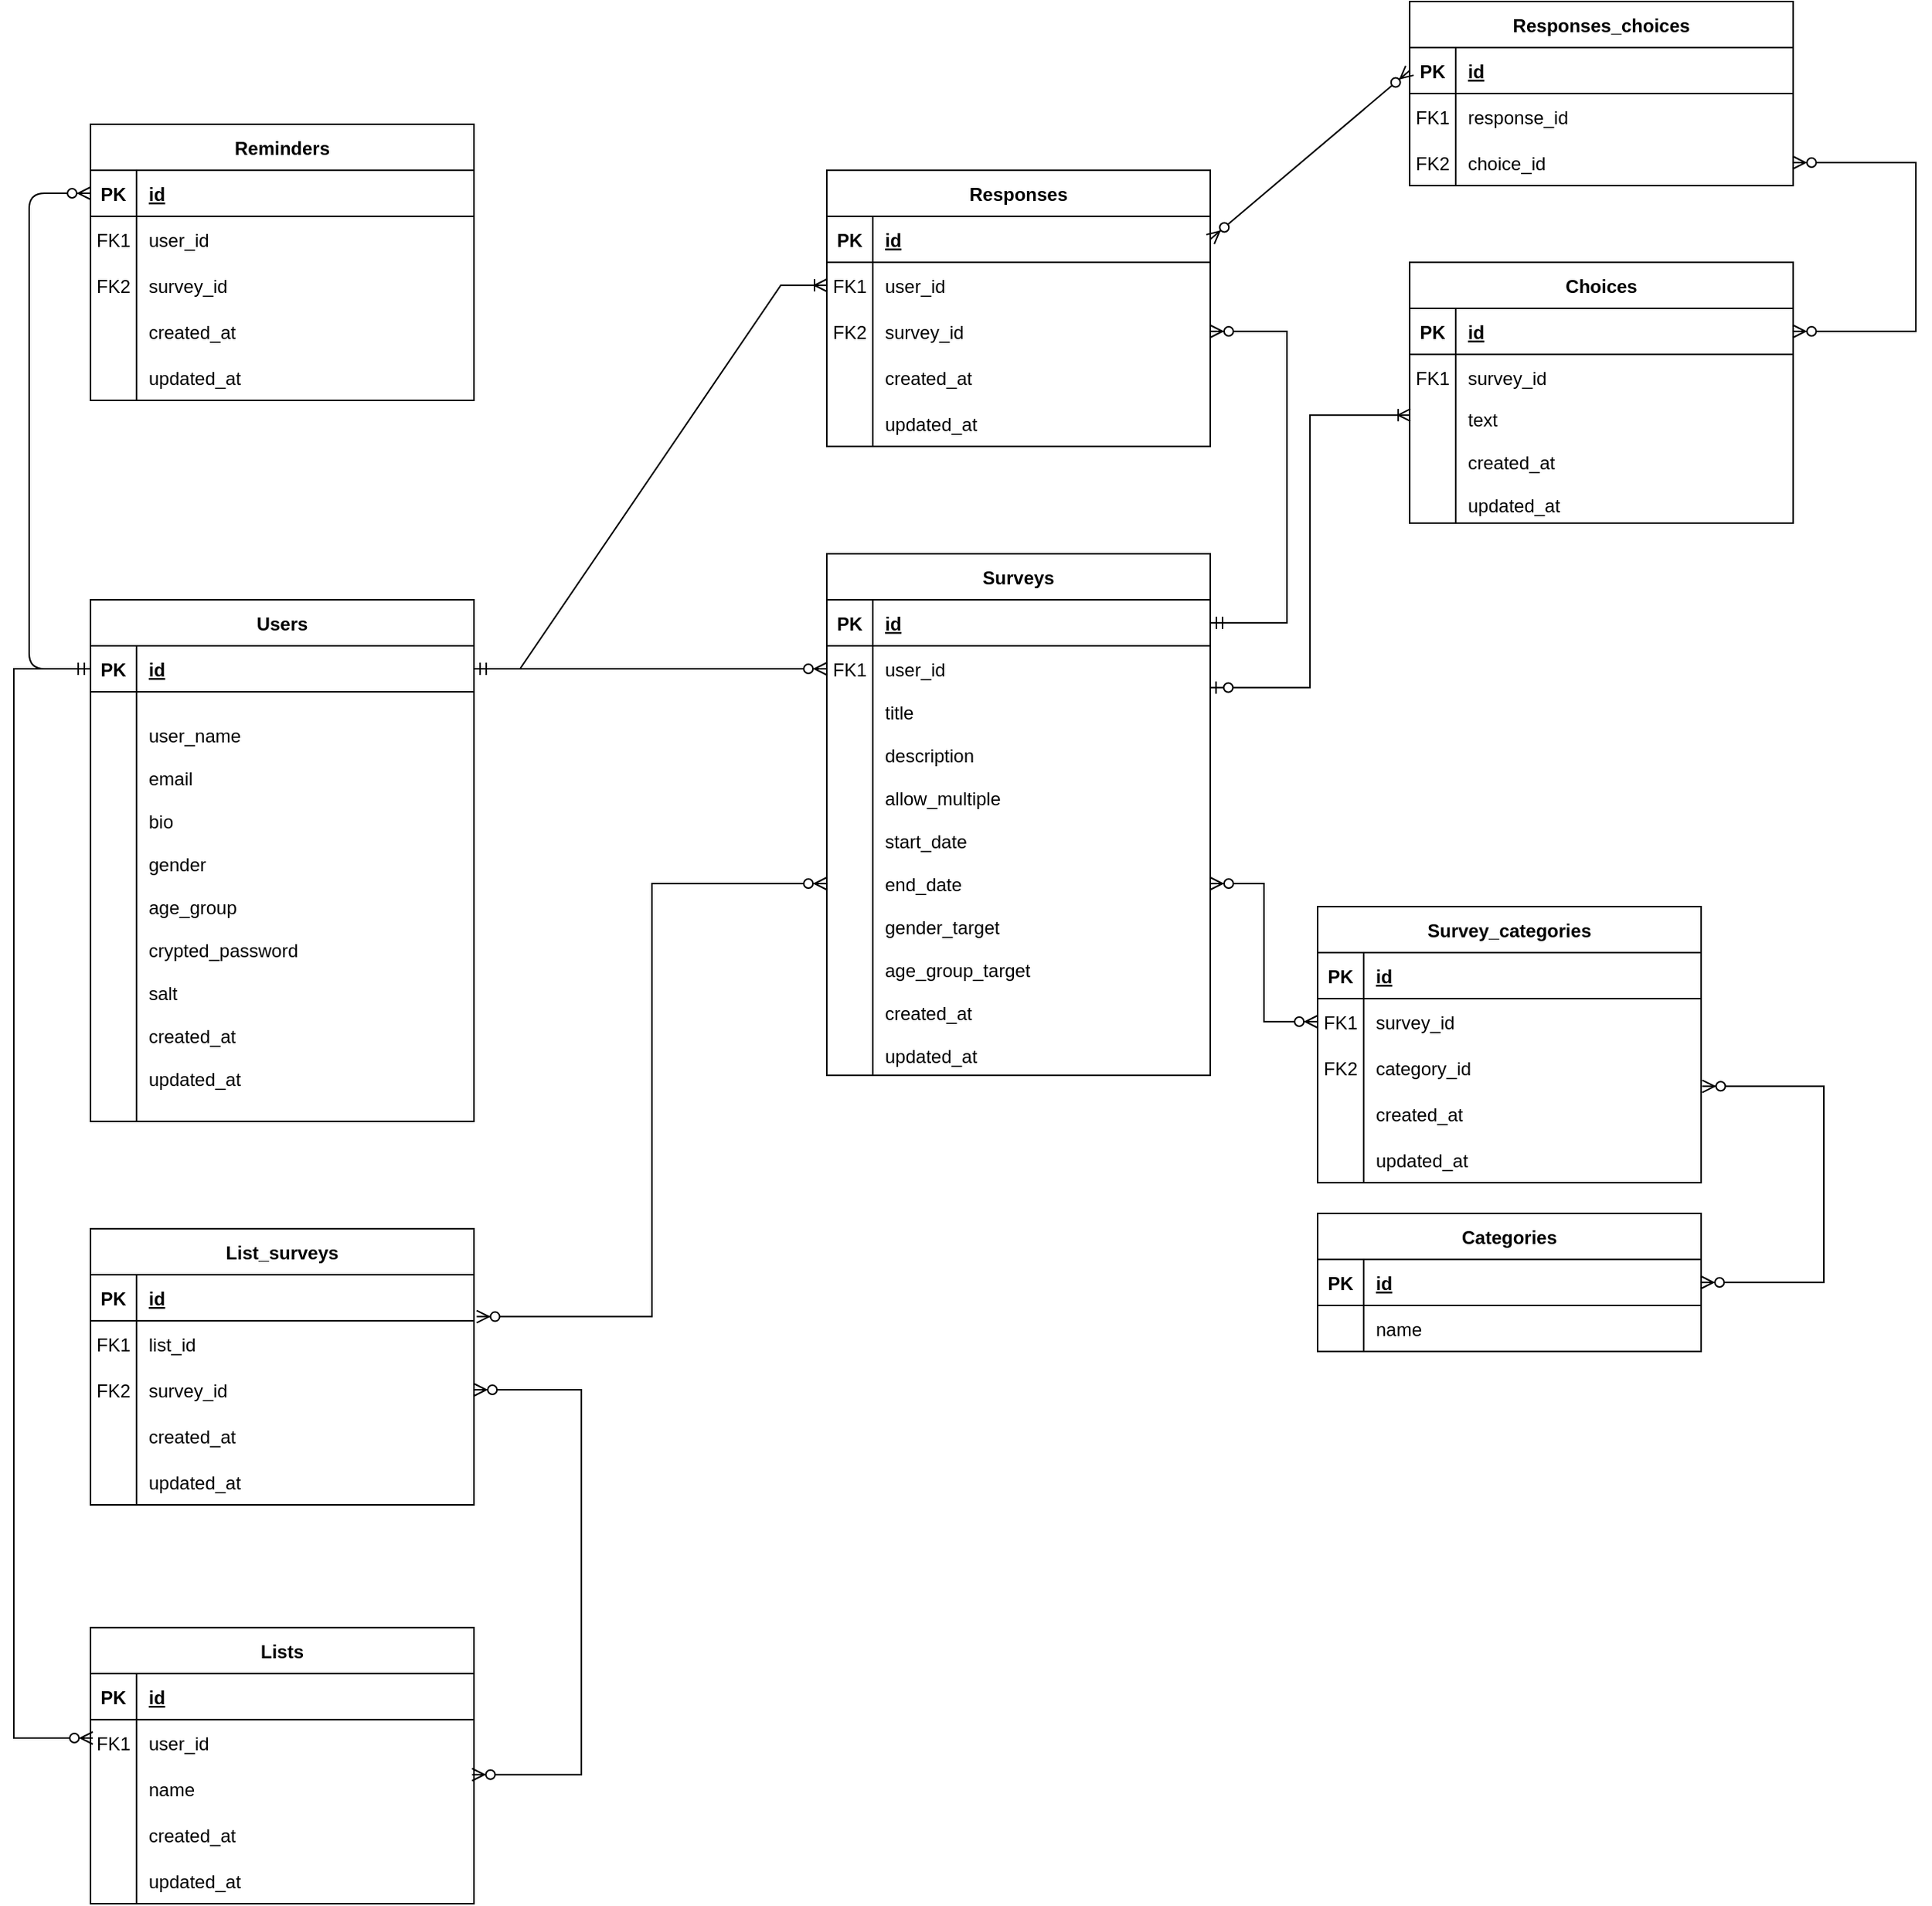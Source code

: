 <mxfile version="26.0.10">
  <diagram id="R2lEEEUBdFMjLlhIrx00" name="Page-1">
    <mxGraphModel dx="2314" dy="2330" grid="1" gridSize="10" guides="1" tooltips="1" connect="1" arrows="1" fold="1" page="1" pageScale="1" pageWidth="850" pageHeight="1100" background="none" math="0" shadow="0" extFonts="Permanent Marker^https://fonts.googleapis.com/css?family=Permanent+Marker">
      <root>
        <mxCell id="0" />
        <mxCell id="1" parent="0" />
        <mxCell id="C-vyLk0tnHw3VtMMgP7b-1" value="" style="edgeStyle=entityRelationEdgeStyle;endArrow=ERzeroToMany;startArrow=ERone;endFill=1;startFill=0;entryX=0;entryY=0.5;entryDx=0;entryDy=0;exitX=1;exitY=0.5;exitDx=0;exitDy=0;" parent="1" source="C-vyLk0tnHw3VtMMgP7b-24" target="C-vyLk0tnHw3VtMMgP7b-6" edge="1">
          <mxGeometry width="100" height="100" relative="1" as="geometry">
            <mxPoint x="370" y="-70" as="sourcePoint" />
            <mxPoint x="624.5" y="-70.0" as="targetPoint" />
          </mxGeometry>
        </mxCell>
        <mxCell id="C-vyLk0tnHw3VtMMgP7b-12" value="" style="edgeStyle=elbowEdgeStyle;endArrow=ERzeroToMany;startArrow=ERone;endFill=1;startFill=0;exitX=0;exitY=0.5;exitDx=0;exitDy=0;entryX=0;entryY=0.5;entryDx=0;entryDy=0;" parent="1" source="C-vyLk0tnHw3VtMMgP7b-24" target="AyaKuQZOxtXLcNwKETES-104" edge="1">
          <mxGeometry width="100" height="100" relative="1" as="geometry">
            <mxPoint x="370" y="-100" as="sourcePoint" />
            <mxPoint x="440" y="-370" as="targetPoint" />
            <Array as="points">
              <mxPoint x="80" y="-210" />
            </Array>
          </mxGeometry>
        </mxCell>
        <mxCell id="C-vyLk0tnHw3VtMMgP7b-2" value="Surveys" style="shape=table;startSize=30;container=1;collapsible=1;childLayout=tableLayout;fixedRows=1;rowLines=0;fontStyle=1;align=center;resizeLast=1;" parent="1" vertex="1">
          <mxGeometry x="600" y="-150" width="250" height="340" as="geometry" />
        </mxCell>
        <mxCell id="C-vyLk0tnHw3VtMMgP7b-3" value="" style="shape=partialRectangle;collapsible=0;dropTarget=0;pointerEvents=0;fillColor=none;points=[[0,0.5],[1,0.5]];portConstraint=eastwest;top=0;left=0;right=0;bottom=1;" parent="C-vyLk0tnHw3VtMMgP7b-2" vertex="1">
          <mxGeometry y="30" width="250" height="30" as="geometry" />
        </mxCell>
        <mxCell id="C-vyLk0tnHw3VtMMgP7b-4" value="PK" style="shape=partialRectangle;overflow=hidden;connectable=0;fillColor=none;top=0;left=0;bottom=0;right=0;fontStyle=1;" parent="C-vyLk0tnHw3VtMMgP7b-3" vertex="1">
          <mxGeometry width="30" height="30" as="geometry">
            <mxRectangle width="30" height="30" as="alternateBounds" />
          </mxGeometry>
        </mxCell>
        <mxCell id="C-vyLk0tnHw3VtMMgP7b-5" value="id" style="shape=partialRectangle;overflow=hidden;connectable=0;fillColor=none;top=0;left=0;bottom=0;right=0;align=left;spacingLeft=6;fontStyle=5;" parent="C-vyLk0tnHw3VtMMgP7b-3" vertex="1">
          <mxGeometry x="30" width="220" height="30" as="geometry">
            <mxRectangle width="220" height="30" as="alternateBounds" />
          </mxGeometry>
        </mxCell>
        <mxCell id="C-vyLk0tnHw3VtMMgP7b-6" value="" style="shape=partialRectangle;collapsible=0;dropTarget=0;pointerEvents=0;fillColor=none;points=[[0,0.5],[1,0.5]];portConstraint=eastwest;top=0;left=0;right=0;bottom=0;" parent="C-vyLk0tnHw3VtMMgP7b-2" vertex="1">
          <mxGeometry y="60" width="250" height="30" as="geometry" />
        </mxCell>
        <mxCell id="C-vyLk0tnHw3VtMMgP7b-7" value="FK1" style="shape=partialRectangle;overflow=hidden;connectable=0;fillColor=none;top=0;left=0;bottom=0;right=0;" parent="C-vyLk0tnHw3VtMMgP7b-6" vertex="1">
          <mxGeometry width="30" height="30" as="geometry">
            <mxRectangle width="30" height="30" as="alternateBounds" />
          </mxGeometry>
        </mxCell>
        <mxCell id="C-vyLk0tnHw3VtMMgP7b-8" value="user_id" style="shape=partialRectangle;overflow=hidden;connectable=0;fillColor=none;top=0;left=0;bottom=0;right=0;align=left;spacingLeft=6;" parent="C-vyLk0tnHw3VtMMgP7b-6" vertex="1">
          <mxGeometry x="30" width="220" height="30" as="geometry">
            <mxRectangle width="220" height="30" as="alternateBounds" />
          </mxGeometry>
        </mxCell>
        <mxCell id="C-vyLk0tnHw3VtMMgP7b-9" value="" style="shape=partialRectangle;collapsible=0;dropTarget=0;pointerEvents=0;fillColor=none;points=[[0,0.5],[1,0.5]];portConstraint=eastwest;top=0;left=0;right=0;bottom=0;" parent="C-vyLk0tnHw3VtMMgP7b-2" vertex="1">
          <mxGeometry y="90" width="250" height="250" as="geometry" />
        </mxCell>
        <mxCell id="C-vyLk0tnHw3VtMMgP7b-10" value="" style="shape=partialRectangle;overflow=hidden;connectable=0;fillColor=none;top=0;left=0;bottom=0;right=0;" parent="C-vyLk0tnHw3VtMMgP7b-9" vertex="1">
          <mxGeometry width="30" height="250" as="geometry">
            <mxRectangle width="30" height="250" as="alternateBounds" />
          </mxGeometry>
        </mxCell>
        <mxCell id="C-vyLk0tnHw3VtMMgP7b-11" value="title&#xa;&#xa;description&#xa;&#xa;allow_multiple&#xa;&#xa;start_date&#xa;&#xa;end_date&#xa;&#xa;gender_target&#xa;&#xa;age_group_target&#xa;&#xa;created_at&#xa;&#xa;updated_at" style="shape=partialRectangle;overflow=hidden;connectable=0;fillColor=none;top=0;left=0;bottom=0;right=0;align=left;spacingLeft=6;" parent="C-vyLk0tnHw3VtMMgP7b-9" vertex="1">
          <mxGeometry x="30" width="220" height="250" as="geometry">
            <mxRectangle width="220" height="250" as="alternateBounds" />
          </mxGeometry>
        </mxCell>
        <mxCell id="C-vyLk0tnHw3VtMMgP7b-23" value="Users" style="shape=table;startSize=30;container=1;collapsible=1;childLayout=tableLayout;fixedRows=1;rowLines=0;fontStyle=1;align=center;resizeLast=1;" parent="1" vertex="1">
          <mxGeometry x="120" y="-120" width="250" height="340" as="geometry" />
        </mxCell>
        <mxCell id="C-vyLk0tnHw3VtMMgP7b-24" value="" style="shape=partialRectangle;collapsible=0;dropTarget=0;pointerEvents=0;fillColor=none;points=[[0,0.5],[1,0.5]];portConstraint=eastwest;top=0;left=0;right=0;bottom=1;" parent="C-vyLk0tnHw3VtMMgP7b-23" vertex="1">
          <mxGeometry y="30" width="250" height="30" as="geometry" />
        </mxCell>
        <mxCell id="C-vyLk0tnHw3VtMMgP7b-25" value="PK" style="shape=partialRectangle;overflow=hidden;connectable=0;fillColor=none;top=0;left=0;bottom=0;right=0;fontStyle=1;" parent="C-vyLk0tnHw3VtMMgP7b-24" vertex="1">
          <mxGeometry width="30" height="30" as="geometry">
            <mxRectangle width="30" height="30" as="alternateBounds" />
          </mxGeometry>
        </mxCell>
        <mxCell id="C-vyLk0tnHw3VtMMgP7b-26" value="id" style="shape=partialRectangle;overflow=hidden;connectable=0;fillColor=none;top=0;left=0;bottom=0;right=0;align=left;spacingLeft=6;fontStyle=5;" parent="C-vyLk0tnHw3VtMMgP7b-24" vertex="1">
          <mxGeometry x="30" width="220" height="30" as="geometry">
            <mxRectangle width="220" height="30" as="alternateBounds" />
          </mxGeometry>
        </mxCell>
        <mxCell id="C-vyLk0tnHw3VtMMgP7b-27" value="" style="shape=partialRectangle;collapsible=0;dropTarget=0;pointerEvents=0;fillColor=none;points=[[0,0.5],[1,0.5]];portConstraint=eastwest;top=0;left=0;right=0;bottom=0;" parent="C-vyLk0tnHw3VtMMgP7b-23" vertex="1">
          <mxGeometry y="60" width="250" height="280" as="geometry" />
        </mxCell>
        <mxCell id="C-vyLk0tnHw3VtMMgP7b-28" value="" style="shape=partialRectangle;overflow=hidden;connectable=0;fillColor=none;top=0;left=0;bottom=0;right=0;" parent="C-vyLk0tnHw3VtMMgP7b-27" vertex="1">
          <mxGeometry width="30" height="280" as="geometry">
            <mxRectangle width="30" height="280" as="alternateBounds" />
          </mxGeometry>
        </mxCell>
        <mxCell id="C-vyLk0tnHw3VtMMgP7b-29" value="user_name&#xa;&#xa;email&#xa;&#xa;bio&#xa;&#xa;gender&#xa;&#xa;age_group&#xa;&#xa;crypted_password&#xa;&#xa;salt&#xa;&#xa;created_at&#xa;&#xa;updated_at" style="shape=partialRectangle;overflow=hidden;connectable=0;fillColor=none;top=0;left=0;bottom=0;right=0;align=left;spacingLeft=6;" parent="C-vyLk0tnHw3VtMMgP7b-27" vertex="1">
          <mxGeometry x="30" width="220" height="280" as="geometry">
            <mxRectangle width="220" height="280" as="alternateBounds" />
          </mxGeometry>
        </mxCell>
        <mxCell id="AyaKuQZOxtXLcNwKETES-1" value="Choices" style="shape=table;startSize=30;container=1;collapsible=1;childLayout=tableLayout;fixedRows=1;rowLines=0;fontStyle=1;align=center;resizeLast=1;" parent="1" vertex="1">
          <mxGeometry x="980" y="-340" width="250" height="170" as="geometry">
            <mxRectangle x="370" y="400" width="80" height="30" as="alternateBounds" />
          </mxGeometry>
        </mxCell>
        <mxCell id="AyaKuQZOxtXLcNwKETES-2" value="" style="shape=partialRectangle;collapsible=0;dropTarget=0;pointerEvents=0;fillColor=none;points=[[0,0.5],[1,0.5]];portConstraint=eastwest;top=0;left=0;right=0;bottom=1;" parent="AyaKuQZOxtXLcNwKETES-1" vertex="1">
          <mxGeometry y="30" width="250" height="30" as="geometry" />
        </mxCell>
        <mxCell id="AyaKuQZOxtXLcNwKETES-3" value="PK" style="shape=partialRectangle;overflow=hidden;connectable=0;fillColor=none;top=0;left=0;bottom=0;right=0;fontStyle=1;" parent="AyaKuQZOxtXLcNwKETES-2" vertex="1">
          <mxGeometry width="30" height="30" as="geometry">
            <mxRectangle width="30" height="30" as="alternateBounds" />
          </mxGeometry>
        </mxCell>
        <mxCell id="AyaKuQZOxtXLcNwKETES-4" value="id" style="shape=partialRectangle;overflow=hidden;connectable=0;fillColor=none;top=0;left=0;bottom=0;right=0;align=left;spacingLeft=6;fontStyle=5;" parent="AyaKuQZOxtXLcNwKETES-2" vertex="1">
          <mxGeometry x="30" width="220" height="30" as="geometry">
            <mxRectangle width="220" height="30" as="alternateBounds" />
          </mxGeometry>
        </mxCell>
        <mxCell id="AyaKuQZOxtXLcNwKETES-5" value="" style="shape=partialRectangle;collapsible=0;dropTarget=0;pointerEvents=0;fillColor=none;points=[[0,0.5],[1,0.5]];portConstraint=eastwest;top=0;left=0;right=0;bottom=0;" parent="AyaKuQZOxtXLcNwKETES-1" vertex="1">
          <mxGeometry y="60" width="250" height="30" as="geometry" />
        </mxCell>
        <mxCell id="AyaKuQZOxtXLcNwKETES-6" value="FK1" style="shape=partialRectangle;overflow=hidden;connectable=0;fillColor=none;top=0;left=0;bottom=0;right=0;" parent="AyaKuQZOxtXLcNwKETES-5" vertex="1">
          <mxGeometry width="30" height="30" as="geometry">
            <mxRectangle width="30" height="30" as="alternateBounds" />
          </mxGeometry>
        </mxCell>
        <mxCell id="AyaKuQZOxtXLcNwKETES-7" value="survey_id" style="shape=partialRectangle;overflow=hidden;connectable=0;fillColor=none;top=0;left=0;bottom=0;right=0;align=left;spacingLeft=6;" parent="AyaKuQZOxtXLcNwKETES-5" vertex="1">
          <mxGeometry x="30" width="220" height="30" as="geometry">
            <mxRectangle width="220" height="30" as="alternateBounds" />
          </mxGeometry>
        </mxCell>
        <mxCell id="AyaKuQZOxtXLcNwKETES-8" value="" style="shape=partialRectangle;collapsible=0;dropTarget=0;pointerEvents=0;fillColor=none;points=[[0,0.5],[1,0.5]];portConstraint=eastwest;top=0;left=0;right=0;bottom=0;" parent="AyaKuQZOxtXLcNwKETES-1" vertex="1">
          <mxGeometry y="90" width="250" height="80" as="geometry" />
        </mxCell>
        <mxCell id="AyaKuQZOxtXLcNwKETES-9" value="" style="shape=partialRectangle;overflow=hidden;connectable=0;fillColor=none;top=0;left=0;bottom=0;right=0;" parent="AyaKuQZOxtXLcNwKETES-8" vertex="1">
          <mxGeometry width="30" height="80" as="geometry">
            <mxRectangle width="30" height="80" as="alternateBounds" />
          </mxGeometry>
        </mxCell>
        <mxCell id="AyaKuQZOxtXLcNwKETES-10" value="text&#xa;&#xa;created_at&#xa;&#xa;updated_at" style="shape=partialRectangle;overflow=hidden;connectable=0;fillColor=none;top=0;left=0;bottom=0;right=0;align=left;spacingLeft=6;" parent="AyaKuQZOxtXLcNwKETES-8" vertex="1">
          <mxGeometry x="30" width="220" height="80" as="geometry">
            <mxRectangle width="220" height="80" as="alternateBounds" />
          </mxGeometry>
        </mxCell>
        <mxCell id="AyaKuQZOxtXLcNwKETES-11" value="Categories" style="shape=table;startSize=30;container=1;collapsible=1;childLayout=tableLayout;fixedRows=1;rowLines=0;fontStyle=1;align=center;resizeLast=1;" parent="1" vertex="1">
          <mxGeometry x="920" y="280" width="250" height="90" as="geometry" />
        </mxCell>
        <mxCell id="AyaKuQZOxtXLcNwKETES-12" value="" style="shape=partialRectangle;collapsible=0;dropTarget=0;pointerEvents=0;fillColor=none;points=[[0,0.5],[1,0.5]];portConstraint=eastwest;top=0;left=0;right=0;bottom=1;" parent="AyaKuQZOxtXLcNwKETES-11" vertex="1">
          <mxGeometry y="30" width="250" height="30" as="geometry" />
        </mxCell>
        <mxCell id="AyaKuQZOxtXLcNwKETES-13" value="PK" style="shape=partialRectangle;overflow=hidden;connectable=0;fillColor=none;top=0;left=0;bottom=0;right=0;fontStyle=1;" parent="AyaKuQZOxtXLcNwKETES-12" vertex="1">
          <mxGeometry width="30" height="30" as="geometry">
            <mxRectangle width="30" height="30" as="alternateBounds" />
          </mxGeometry>
        </mxCell>
        <mxCell id="AyaKuQZOxtXLcNwKETES-14" value="id" style="shape=partialRectangle;overflow=hidden;connectable=0;fillColor=none;top=0;left=0;bottom=0;right=0;align=left;spacingLeft=6;fontStyle=5;" parent="AyaKuQZOxtXLcNwKETES-12" vertex="1">
          <mxGeometry x="30" width="220" height="30" as="geometry">
            <mxRectangle width="220" height="30" as="alternateBounds" />
          </mxGeometry>
        </mxCell>
        <mxCell id="AyaKuQZOxtXLcNwKETES-15" value="" style="shape=partialRectangle;collapsible=0;dropTarget=0;pointerEvents=0;fillColor=none;points=[[0,0.5],[1,0.5]];portConstraint=eastwest;top=0;left=0;right=0;bottom=0;" parent="AyaKuQZOxtXLcNwKETES-11" vertex="1">
          <mxGeometry y="60" width="250" height="30" as="geometry" />
        </mxCell>
        <mxCell id="AyaKuQZOxtXLcNwKETES-16" value="" style="shape=partialRectangle;overflow=hidden;connectable=0;fillColor=none;top=0;left=0;bottom=0;right=0;" parent="AyaKuQZOxtXLcNwKETES-15" vertex="1">
          <mxGeometry width="30" height="30" as="geometry">
            <mxRectangle width="30" height="30" as="alternateBounds" />
          </mxGeometry>
        </mxCell>
        <mxCell id="AyaKuQZOxtXLcNwKETES-17" value="name" style="shape=partialRectangle;overflow=hidden;connectable=0;fillColor=none;top=0;left=0;bottom=0;right=0;align=left;spacingLeft=6;" parent="AyaKuQZOxtXLcNwKETES-15" vertex="1">
          <mxGeometry x="30" width="220" height="30" as="geometry">
            <mxRectangle width="220" height="30" as="alternateBounds" />
          </mxGeometry>
        </mxCell>
        <mxCell id="AyaKuQZOxtXLcNwKETES-119" value="Lists" style="shape=table;startSize=30;container=1;collapsible=1;childLayout=tableLayout;fixedRows=1;rowLines=0;fontStyle=1;align=center;resizeLast=1;" parent="1" vertex="1">
          <mxGeometry x="120" y="550" width="250" height="180" as="geometry">
            <mxRectangle x="380" y="620" width="140" height="30" as="alternateBounds" />
          </mxGeometry>
        </mxCell>
        <mxCell id="AyaKuQZOxtXLcNwKETES-120" value="" style="shape=partialRectangle;collapsible=0;dropTarget=0;pointerEvents=0;fillColor=none;points=[[0,0.5],[1,0.5]];portConstraint=eastwest;top=0;left=0;right=0;bottom=1;" parent="AyaKuQZOxtXLcNwKETES-119" vertex="1">
          <mxGeometry y="30" width="250" height="30" as="geometry" />
        </mxCell>
        <mxCell id="AyaKuQZOxtXLcNwKETES-121" value="PK" style="shape=partialRectangle;overflow=hidden;connectable=0;fillColor=none;top=0;left=0;bottom=0;right=0;fontStyle=1;" parent="AyaKuQZOxtXLcNwKETES-120" vertex="1">
          <mxGeometry width="30" height="30" as="geometry">
            <mxRectangle width="30" height="30" as="alternateBounds" />
          </mxGeometry>
        </mxCell>
        <mxCell id="AyaKuQZOxtXLcNwKETES-122" value="id" style="shape=partialRectangle;overflow=hidden;connectable=0;fillColor=none;top=0;left=0;bottom=0;right=0;align=left;spacingLeft=6;fontStyle=5;" parent="AyaKuQZOxtXLcNwKETES-120" vertex="1">
          <mxGeometry x="30" width="220" height="30" as="geometry">
            <mxRectangle width="220" height="30" as="alternateBounds" />
          </mxGeometry>
        </mxCell>
        <mxCell id="AyaKuQZOxtXLcNwKETES-123" value="" style="shape=partialRectangle;collapsible=0;dropTarget=0;pointerEvents=0;fillColor=none;points=[[0,0.5],[1,0.5]];portConstraint=eastwest;top=0;left=0;right=0;bottom=0;" parent="AyaKuQZOxtXLcNwKETES-119" vertex="1">
          <mxGeometry y="60" width="250" height="30" as="geometry" />
        </mxCell>
        <mxCell id="AyaKuQZOxtXLcNwKETES-124" value="FK1" style="shape=partialRectangle;overflow=hidden;connectable=0;fillColor=none;top=0;left=0;bottom=0;right=0;" parent="AyaKuQZOxtXLcNwKETES-123" vertex="1">
          <mxGeometry width="30" height="30" as="geometry">
            <mxRectangle width="30" height="30" as="alternateBounds" />
          </mxGeometry>
        </mxCell>
        <mxCell id="AyaKuQZOxtXLcNwKETES-125" value="user_id" style="shape=partialRectangle;overflow=hidden;connectable=0;fillColor=none;top=0;left=0;bottom=0;right=0;align=left;spacingLeft=6;" parent="AyaKuQZOxtXLcNwKETES-123" vertex="1">
          <mxGeometry x="30" width="220" height="30" as="geometry">
            <mxRectangle width="220" height="30" as="alternateBounds" />
          </mxGeometry>
        </mxCell>
        <mxCell id="AyaKuQZOxtXLcNwKETES-126" value="" style="shape=partialRectangle;collapsible=0;dropTarget=0;pointerEvents=0;fillColor=none;points=[[0,0.5],[1,0.5]];portConstraint=eastwest;top=0;left=0;right=0;bottom=0;" parent="AyaKuQZOxtXLcNwKETES-119" vertex="1">
          <mxGeometry y="90" width="250" height="30" as="geometry" />
        </mxCell>
        <mxCell id="AyaKuQZOxtXLcNwKETES-127" value="" style="shape=partialRectangle;overflow=hidden;connectable=0;fillColor=none;top=0;left=0;bottom=0;right=0;" parent="AyaKuQZOxtXLcNwKETES-126" vertex="1">
          <mxGeometry width="30" height="30" as="geometry">
            <mxRectangle width="30" height="30" as="alternateBounds" />
          </mxGeometry>
        </mxCell>
        <mxCell id="AyaKuQZOxtXLcNwKETES-128" value="name" style="shape=partialRectangle;overflow=hidden;connectable=0;fillColor=none;top=0;left=0;bottom=0;right=0;align=left;spacingLeft=6;" parent="AyaKuQZOxtXLcNwKETES-126" vertex="1">
          <mxGeometry x="30" width="220" height="30" as="geometry">
            <mxRectangle width="220" height="30" as="alternateBounds" />
          </mxGeometry>
        </mxCell>
        <mxCell id="AyaKuQZOxtXLcNwKETES-129" style="shape=partialRectangle;collapsible=0;dropTarget=0;pointerEvents=0;fillColor=none;points=[[0,0.5],[1,0.5]];portConstraint=eastwest;top=0;left=0;right=0;bottom=0;" parent="AyaKuQZOxtXLcNwKETES-119" vertex="1">
          <mxGeometry y="120" width="250" height="30" as="geometry" />
        </mxCell>
        <mxCell id="AyaKuQZOxtXLcNwKETES-130" style="shape=partialRectangle;overflow=hidden;connectable=0;fillColor=none;top=0;left=0;bottom=0;right=0;" parent="AyaKuQZOxtXLcNwKETES-129" vertex="1">
          <mxGeometry width="30" height="30" as="geometry">
            <mxRectangle width="30" height="30" as="alternateBounds" />
          </mxGeometry>
        </mxCell>
        <mxCell id="AyaKuQZOxtXLcNwKETES-131" value="created_at" style="shape=partialRectangle;overflow=hidden;connectable=0;fillColor=none;top=0;left=0;bottom=0;right=0;align=left;spacingLeft=6;" parent="AyaKuQZOxtXLcNwKETES-129" vertex="1">
          <mxGeometry x="30" width="220" height="30" as="geometry">
            <mxRectangle width="220" height="30" as="alternateBounds" />
          </mxGeometry>
        </mxCell>
        <mxCell id="AyaKuQZOxtXLcNwKETES-132" style="shape=partialRectangle;collapsible=0;dropTarget=0;pointerEvents=0;fillColor=none;points=[[0,0.5],[1,0.5]];portConstraint=eastwest;top=0;left=0;right=0;bottom=0;" parent="AyaKuQZOxtXLcNwKETES-119" vertex="1">
          <mxGeometry y="150" width="250" height="30" as="geometry" />
        </mxCell>
        <mxCell id="AyaKuQZOxtXLcNwKETES-133" style="shape=partialRectangle;overflow=hidden;connectable=0;fillColor=none;top=0;left=0;bottom=0;right=0;" parent="AyaKuQZOxtXLcNwKETES-132" vertex="1">
          <mxGeometry width="30" height="30" as="geometry">
            <mxRectangle width="30" height="30" as="alternateBounds" />
          </mxGeometry>
        </mxCell>
        <mxCell id="AyaKuQZOxtXLcNwKETES-134" value="updated_at" style="shape=partialRectangle;overflow=hidden;connectable=0;fillColor=none;top=0;left=0;bottom=0;right=0;align=left;spacingLeft=6;" parent="AyaKuQZOxtXLcNwKETES-132" vertex="1">
          <mxGeometry x="30" width="220" height="30" as="geometry">
            <mxRectangle width="220" height="30" as="alternateBounds" />
          </mxGeometry>
        </mxCell>
        <mxCell id="AyaKuQZOxtXLcNwKETES-135" value="List_surveys" style="shape=table;startSize=30;container=1;collapsible=1;childLayout=tableLayout;fixedRows=1;rowLines=0;fontStyle=1;align=center;resizeLast=1;" parent="1" vertex="1">
          <mxGeometry x="120" y="290" width="250" height="180" as="geometry">
            <mxRectangle x="380" y="620" width="140" height="30" as="alternateBounds" />
          </mxGeometry>
        </mxCell>
        <mxCell id="AyaKuQZOxtXLcNwKETES-136" value="" style="shape=partialRectangle;collapsible=0;dropTarget=0;pointerEvents=0;fillColor=none;points=[[0,0.5],[1,0.5]];portConstraint=eastwest;top=0;left=0;right=0;bottom=1;" parent="AyaKuQZOxtXLcNwKETES-135" vertex="1">
          <mxGeometry y="30" width="250" height="30" as="geometry" />
        </mxCell>
        <mxCell id="AyaKuQZOxtXLcNwKETES-137" value="PK" style="shape=partialRectangle;overflow=hidden;connectable=0;fillColor=none;top=0;left=0;bottom=0;right=0;fontStyle=1;" parent="AyaKuQZOxtXLcNwKETES-136" vertex="1">
          <mxGeometry width="30" height="30" as="geometry">
            <mxRectangle width="30" height="30" as="alternateBounds" />
          </mxGeometry>
        </mxCell>
        <mxCell id="AyaKuQZOxtXLcNwKETES-138" value="id" style="shape=partialRectangle;overflow=hidden;connectable=0;fillColor=none;top=0;left=0;bottom=0;right=0;align=left;spacingLeft=6;fontStyle=5;" parent="AyaKuQZOxtXLcNwKETES-136" vertex="1">
          <mxGeometry x="30" width="220" height="30" as="geometry">
            <mxRectangle width="220" height="30" as="alternateBounds" />
          </mxGeometry>
        </mxCell>
        <mxCell id="AyaKuQZOxtXLcNwKETES-139" value="" style="shape=partialRectangle;collapsible=0;dropTarget=0;pointerEvents=0;fillColor=none;points=[[0,0.5],[1,0.5]];portConstraint=eastwest;top=0;left=0;right=0;bottom=0;" parent="AyaKuQZOxtXLcNwKETES-135" vertex="1">
          <mxGeometry y="60" width="250" height="30" as="geometry" />
        </mxCell>
        <mxCell id="AyaKuQZOxtXLcNwKETES-140" value="FK1" style="shape=partialRectangle;overflow=hidden;connectable=0;fillColor=none;top=0;left=0;bottom=0;right=0;" parent="AyaKuQZOxtXLcNwKETES-139" vertex="1">
          <mxGeometry width="30" height="30" as="geometry">
            <mxRectangle width="30" height="30" as="alternateBounds" />
          </mxGeometry>
        </mxCell>
        <mxCell id="AyaKuQZOxtXLcNwKETES-141" value="list_id" style="shape=partialRectangle;overflow=hidden;connectable=0;fillColor=none;top=0;left=0;bottom=0;right=0;align=left;spacingLeft=6;" parent="AyaKuQZOxtXLcNwKETES-139" vertex="1">
          <mxGeometry x="30" width="220" height="30" as="geometry">
            <mxRectangle width="220" height="30" as="alternateBounds" />
          </mxGeometry>
        </mxCell>
        <mxCell id="AyaKuQZOxtXLcNwKETES-142" value="" style="shape=partialRectangle;collapsible=0;dropTarget=0;pointerEvents=0;fillColor=none;points=[[0,0.5],[1,0.5]];portConstraint=eastwest;top=0;left=0;right=0;bottom=0;" parent="AyaKuQZOxtXLcNwKETES-135" vertex="1">
          <mxGeometry y="90" width="250" height="30" as="geometry" />
        </mxCell>
        <mxCell id="AyaKuQZOxtXLcNwKETES-143" value="FK2" style="shape=partialRectangle;overflow=hidden;connectable=0;fillColor=none;top=0;left=0;bottom=0;right=0;" parent="AyaKuQZOxtXLcNwKETES-142" vertex="1">
          <mxGeometry width="30" height="30" as="geometry">
            <mxRectangle width="30" height="30" as="alternateBounds" />
          </mxGeometry>
        </mxCell>
        <mxCell id="AyaKuQZOxtXLcNwKETES-144" value="survey_id" style="shape=partialRectangle;overflow=hidden;connectable=0;fillColor=none;top=0;left=0;bottom=0;right=0;align=left;spacingLeft=6;" parent="AyaKuQZOxtXLcNwKETES-142" vertex="1">
          <mxGeometry x="30" width="220" height="30" as="geometry">
            <mxRectangle width="220" height="30" as="alternateBounds" />
          </mxGeometry>
        </mxCell>
        <mxCell id="AyaKuQZOxtXLcNwKETES-145" style="shape=partialRectangle;collapsible=0;dropTarget=0;pointerEvents=0;fillColor=none;points=[[0,0.5],[1,0.5]];portConstraint=eastwest;top=0;left=0;right=0;bottom=0;" parent="AyaKuQZOxtXLcNwKETES-135" vertex="1">
          <mxGeometry y="120" width="250" height="30" as="geometry" />
        </mxCell>
        <mxCell id="AyaKuQZOxtXLcNwKETES-146" style="shape=partialRectangle;overflow=hidden;connectable=0;fillColor=none;top=0;left=0;bottom=0;right=0;" parent="AyaKuQZOxtXLcNwKETES-145" vertex="1">
          <mxGeometry width="30" height="30" as="geometry">
            <mxRectangle width="30" height="30" as="alternateBounds" />
          </mxGeometry>
        </mxCell>
        <mxCell id="AyaKuQZOxtXLcNwKETES-147" value="created_at" style="shape=partialRectangle;overflow=hidden;connectable=0;fillColor=none;top=0;left=0;bottom=0;right=0;align=left;spacingLeft=6;" parent="AyaKuQZOxtXLcNwKETES-145" vertex="1">
          <mxGeometry x="30" width="220" height="30" as="geometry">
            <mxRectangle width="220" height="30" as="alternateBounds" />
          </mxGeometry>
        </mxCell>
        <mxCell id="AyaKuQZOxtXLcNwKETES-148" style="shape=partialRectangle;collapsible=0;dropTarget=0;pointerEvents=0;fillColor=none;points=[[0,0.5],[1,0.5]];portConstraint=eastwest;top=0;left=0;right=0;bottom=0;" parent="AyaKuQZOxtXLcNwKETES-135" vertex="1">
          <mxGeometry y="150" width="250" height="30" as="geometry" />
        </mxCell>
        <mxCell id="AyaKuQZOxtXLcNwKETES-149" style="shape=partialRectangle;overflow=hidden;connectable=0;fillColor=none;top=0;left=0;bottom=0;right=0;" parent="AyaKuQZOxtXLcNwKETES-148" vertex="1">
          <mxGeometry width="30" height="30" as="geometry">
            <mxRectangle width="30" height="30" as="alternateBounds" />
          </mxGeometry>
        </mxCell>
        <mxCell id="AyaKuQZOxtXLcNwKETES-150" value="updated_at" style="shape=partialRectangle;overflow=hidden;connectable=0;fillColor=none;top=0;left=0;bottom=0;right=0;align=left;spacingLeft=6;" parent="AyaKuQZOxtXLcNwKETES-148" vertex="1">
          <mxGeometry x="30" width="220" height="30" as="geometry">
            <mxRectangle width="220" height="30" as="alternateBounds" />
          </mxGeometry>
        </mxCell>
        <mxCell id="AyaKuQZOxtXLcNwKETES-81" value="Responses" style="shape=table;startSize=30;container=1;collapsible=1;childLayout=tableLayout;fixedRows=1;rowLines=0;fontStyle=1;align=center;resizeLast=1;" parent="1" vertex="1">
          <mxGeometry x="600" y="-400" width="250" height="180" as="geometry">
            <mxRectangle x="380" y="620" width="140" height="30" as="alternateBounds" />
          </mxGeometry>
        </mxCell>
        <mxCell id="AyaKuQZOxtXLcNwKETES-82" value="" style="shape=partialRectangle;collapsible=0;dropTarget=0;pointerEvents=0;fillColor=none;points=[[0,0.5],[1,0.5]];portConstraint=eastwest;top=0;left=0;right=0;bottom=1;" parent="AyaKuQZOxtXLcNwKETES-81" vertex="1">
          <mxGeometry y="30" width="250" height="30" as="geometry" />
        </mxCell>
        <mxCell id="AyaKuQZOxtXLcNwKETES-83" value="PK" style="shape=partialRectangle;overflow=hidden;connectable=0;fillColor=none;top=0;left=0;bottom=0;right=0;fontStyle=1;" parent="AyaKuQZOxtXLcNwKETES-82" vertex="1">
          <mxGeometry width="30" height="30" as="geometry">
            <mxRectangle width="30" height="30" as="alternateBounds" />
          </mxGeometry>
        </mxCell>
        <mxCell id="AyaKuQZOxtXLcNwKETES-84" value="id" style="shape=partialRectangle;overflow=hidden;connectable=0;fillColor=none;top=0;left=0;bottom=0;right=0;align=left;spacingLeft=6;fontStyle=5;" parent="AyaKuQZOxtXLcNwKETES-82" vertex="1">
          <mxGeometry x="30" width="220" height="30" as="geometry">
            <mxRectangle width="220" height="30" as="alternateBounds" />
          </mxGeometry>
        </mxCell>
        <mxCell id="AyaKuQZOxtXLcNwKETES-85" value="" style="shape=partialRectangle;collapsible=0;dropTarget=0;pointerEvents=0;fillColor=none;points=[[0,0.5],[1,0.5]];portConstraint=eastwest;top=0;left=0;right=0;bottom=0;" parent="AyaKuQZOxtXLcNwKETES-81" vertex="1">
          <mxGeometry y="60" width="250" height="30" as="geometry" />
        </mxCell>
        <mxCell id="AyaKuQZOxtXLcNwKETES-86" value="FK1" style="shape=partialRectangle;overflow=hidden;connectable=0;fillColor=none;top=0;left=0;bottom=0;right=0;" parent="AyaKuQZOxtXLcNwKETES-85" vertex="1">
          <mxGeometry width="30" height="30" as="geometry">
            <mxRectangle width="30" height="30" as="alternateBounds" />
          </mxGeometry>
        </mxCell>
        <mxCell id="AyaKuQZOxtXLcNwKETES-87" value="user_id" style="shape=partialRectangle;overflow=hidden;connectable=0;fillColor=none;top=0;left=0;bottom=0;right=0;align=left;spacingLeft=6;" parent="AyaKuQZOxtXLcNwKETES-85" vertex="1">
          <mxGeometry x="30" width="220" height="30" as="geometry">
            <mxRectangle width="220" height="30" as="alternateBounds" />
          </mxGeometry>
        </mxCell>
        <mxCell id="AyaKuQZOxtXLcNwKETES-88" value="" style="shape=partialRectangle;collapsible=0;dropTarget=0;pointerEvents=0;fillColor=none;points=[[0,0.5],[1,0.5]];portConstraint=eastwest;top=0;left=0;right=0;bottom=0;" parent="AyaKuQZOxtXLcNwKETES-81" vertex="1">
          <mxGeometry y="90" width="250" height="30" as="geometry" />
        </mxCell>
        <mxCell id="AyaKuQZOxtXLcNwKETES-89" value="FK2" style="shape=partialRectangle;overflow=hidden;connectable=0;fillColor=none;top=0;left=0;bottom=0;right=0;" parent="AyaKuQZOxtXLcNwKETES-88" vertex="1">
          <mxGeometry width="30" height="30" as="geometry">
            <mxRectangle width="30" height="30" as="alternateBounds" />
          </mxGeometry>
        </mxCell>
        <mxCell id="AyaKuQZOxtXLcNwKETES-90" value="survey_id" style="shape=partialRectangle;overflow=hidden;connectable=0;fillColor=none;top=0;left=0;bottom=0;right=0;align=left;spacingLeft=6;" parent="AyaKuQZOxtXLcNwKETES-88" vertex="1">
          <mxGeometry x="30" width="220" height="30" as="geometry">
            <mxRectangle width="220" height="30" as="alternateBounds" />
          </mxGeometry>
        </mxCell>
        <mxCell id="AyaKuQZOxtXLcNwKETES-94" style="shape=partialRectangle;collapsible=0;dropTarget=0;pointerEvents=0;fillColor=none;points=[[0,0.5],[1,0.5]];portConstraint=eastwest;top=0;left=0;right=0;bottom=0;" parent="AyaKuQZOxtXLcNwKETES-81" vertex="1">
          <mxGeometry y="120" width="250" height="30" as="geometry" />
        </mxCell>
        <mxCell id="AyaKuQZOxtXLcNwKETES-95" style="shape=partialRectangle;overflow=hidden;connectable=0;fillColor=none;top=0;left=0;bottom=0;right=0;" parent="AyaKuQZOxtXLcNwKETES-94" vertex="1">
          <mxGeometry width="30" height="30" as="geometry">
            <mxRectangle width="30" height="30" as="alternateBounds" />
          </mxGeometry>
        </mxCell>
        <mxCell id="AyaKuQZOxtXLcNwKETES-96" value="created_at" style="shape=partialRectangle;overflow=hidden;connectable=0;fillColor=none;top=0;left=0;bottom=0;right=0;align=left;spacingLeft=6;" parent="AyaKuQZOxtXLcNwKETES-94" vertex="1">
          <mxGeometry x="30" width="220" height="30" as="geometry">
            <mxRectangle width="220" height="30" as="alternateBounds" />
          </mxGeometry>
        </mxCell>
        <mxCell id="AyaKuQZOxtXLcNwKETES-99" style="shape=partialRectangle;collapsible=0;dropTarget=0;pointerEvents=0;fillColor=none;points=[[0,0.5],[1,0.5]];portConstraint=eastwest;top=0;left=0;right=0;bottom=0;" parent="AyaKuQZOxtXLcNwKETES-81" vertex="1">
          <mxGeometry y="150" width="250" height="30" as="geometry" />
        </mxCell>
        <mxCell id="AyaKuQZOxtXLcNwKETES-100" style="shape=partialRectangle;overflow=hidden;connectable=0;fillColor=none;top=0;left=0;bottom=0;right=0;" parent="AyaKuQZOxtXLcNwKETES-99" vertex="1">
          <mxGeometry width="30" height="30" as="geometry">
            <mxRectangle width="30" height="30" as="alternateBounds" />
          </mxGeometry>
        </mxCell>
        <mxCell id="AyaKuQZOxtXLcNwKETES-101" value="updated_at" style="shape=partialRectangle;overflow=hidden;connectable=0;fillColor=none;top=0;left=0;bottom=0;right=0;align=left;spacingLeft=6;" parent="AyaKuQZOxtXLcNwKETES-99" vertex="1">
          <mxGeometry x="30" width="220" height="30" as="geometry">
            <mxRectangle width="220" height="30" as="alternateBounds" />
          </mxGeometry>
        </mxCell>
        <mxCell id="C-vyLk0tnHw3VtMMgP7b-13" value="Survey_categories" style="shape=table;startSize=30;container=1;collapsible=1;childLayout=tableLayout;fixedRows=1;rowLines=0;fontStyle=1;align=center;resizeLast=1;" parent="1" vertex="1">
          <mxGeometry x="920" y="80" width="250" height="180" as="geometry">
            <mxRectangle x="380" y="620" width="140" height="30" as="alternateBounds" />
          </mxGeometry>
        </mxCell>
        <mxCell id="C-vyLk0tnHw3VtMMgP7b-14" value="" style="shape=partialRectangle;collapsible=0;dropTarget=0;pointerEvents=0;fillColor=none;points=[[0,0.5],[1,0.5]];portConstraint=eastwest;top=0;left=0;right=0;bottom=1;" parent="C-vyLk0tnHw3VtMMgP7b-13" vertex="1">
          <mxGeometry y="30" width="250" height="30" as="geometry" />
        </mxCell>
        <mxCell id="C-vyLk0tnHw3VtMMgP7b-15" value="PK" style="shape=partialRectangle;overflow=hidden;connectable=0;fillColor=none;top=0;left=0;bottom=0;right=0;fontStyle=1;" parent="C-vyLk0tnHw3VtMMgP7b-14" vertex="1">
          <mxGeometry width="30" height="30" as="geometry">
            <mxRectangle width="30" height="30" as="alternateBounds" />
          </mxGeometry>
        </mxCell>
        <mxCell id="C-vyLk0tnHw3VtMMgP7b-16" value="id" style="shape=partialRectangle;overflow=hidden;connectable=0;fillColor=none;top=0;left=0;bottom=0;right=0;align=left;spacingLeft=6;fontStyle=5;" parent="C-vyLk0tnHw3VtMMgP7b-14" vertex="1">
          <mxGeometry x="30" width="220" height="30" as="geometry">
            <mxRectangle width="220" height="30" as="alternateBounds" />
          </mxGeometry>
        </mxCell>
        <mxCell id="C-vyLk0tnHw3VtMMgP7b-17" value="" style="shape=partialRectangle;collapsible=0;dropTarget=0;pointerEvents=0;fillColor=none;points=[[0,0.5],[1,0.5]];portConstraint=eastwest;top=0;left=0;right=0;bottom=0;" parent="C-vyLk0tnHw3VtMMgP7b-13" vertex="1">
          <mxGeometry y="60" width="250" height="30" as="geometry" />
        </mxCell>
        <mxCell id="C-vyLk0tnHw3VtMMgP7b-18" value="FK1" style="shape=partialRectangle;overflow=hidden;connectable=0;fillColor=none;top=0;left=0;bottom=0;right=0;" parent="C-vyLk0tnHw3VtMMgP7b-17" vertex="1">
          <mxGeometry width="30" height="30" as="geometry">
            <mxRectangle width="30" height="30" as="alternateBounds" />
          </mxGeometry>
        </mxCell>
        <mxCell id="C-vyLk0tnHw3VtMMgP7b-19" value="survey_id" style="shape=partialRectangle;overflow=hidden;connectable=0;fillColor=none;top=0;left=0;bottom=0;right=0;align=left;spacingLeft=6;" parent="C-vyLk0tnHw3VtMMgP7b-17" vertex="1">
          <mxGeometry x="30" width="220" height="30" as="geometry">
            <mxRectangle width="220" height="30" as="alternateBounds" />
          </mxGeometry>
        </mxCell>
        <mxCell id="C-vyLk0tnHw3VtMMgP7b-20" value="" style="shape=partialRectangle;collapsible=0;dropTarget=0;pointerEvents=0;fillColor=none;points=[[0,0.5],[1,0.5]];portConstraint=eastwest;top=0;left=0;right=0;bottom=0;" parent="C-vyLk0tnHw3VtMMgP7b-13" vertex="1">
          <mxGeometry y="90" width="250" height="30" as="geometry" />
        </mxCell>
        <mxCell id="C-vyLk0tnHw3VtMMgP7b-21" value="FK2" style="shape=partialRectangle;overflow=hidden;connectable=0;fillColor=none;top=0;left=0;bottom=0;right=0;" parent="C-vyLk0tnHw3VtMMgP7b-20" vertex="1">
          <mxGeometry width="30" height="30" as="geometry">
            <mxRectangle width="30" height="30" as="alternateBounds" />
          </mxGeometry>
        </mxCell>
        <mxCell id="C-vyLk0tnHw3VtMMgP7b-22" value="category_id" style="shape=partialRectangle;overflow=hidden;connectable=0;fillColor=none;top=0;left=0;bottom=0;right=0;align=left;spacingLeft=6;" parent="C-vyLk0tnHw3VtMMgP7b-20" vertex="1">
          <mxGeometry x="30" width="220" height="30" as="geometry">
            <mxRectangle width="220" height="30" as="alternateBounds" />
          </mxGeometry>
        </mxCell>
        <mxCell id="AyaKuQZOxtXLcNwKETES-74" style="shape=partialRectangle;collapsible=0;dropTarget=0;pointerEvents=0;fillColor=none;points=[[0,0.5],[1,0.5]];portConstraint=eastwest;top=0;left=0;right=0;bottom=0;" parent="C-vyLk0tnHw3VtMMgP7b-13" vertex="1">
          <mxGeometry y="120" width="250" height="30" as="geometry" />
        </mxCell>
        <mxCell id="AyaKuQZOxtXLcNwKETES-75" style="shape=partialRectangle;overflow=hidden;connectable=0;fillColor=none;top=0;left=0;bottom=0;right=0;" parent="AyaKuQZOxtXLcNwKETES-74" vertex="1">
          <mxGeometry width="30" height="30" as="geometry">
            <mxRectangle width="30" height="30" as="alternateBounds" />
          </mxGeometry>
        </mxCell>
        <mxCell id="AyaKuQZOxtXLcNwKETES-76" value="created_at" style="shape=partialRectangle;overflow=hidden;connectable=0;fillColor=none;top=0;left=0;bottom=0;right=0;align=left;spacingLeft=6;" parent="AyaKuQZOxtXLcNwKETES-74" vertex="1">
          <mxGeometry x="30" width="220" height="30" as="geometry">
            <mxRectangle width="220" height="30" as="alternateBounds" />
          </mxGeometry>
        </mxCell>
        <mxCell id="AyaKuQZOxtXLcNwKETES-77" style="shape=partialRectangle;collapsible=0;dropTarget=0;pointerEvents=0;fillColor=none;points=[[0,0.5],[1,0.5]];portConstraint=eastwest;top=0;left=0;right=0;bottom=0;" parent="C-vyLk0tnHw3VtMMgP7b-13" vertex="1">
          <mxGeometry y="150" width="250" height="30" as="geometry" />
        </mxCell>
        <mxCell id="AyaKuQZOxtXLcNwKETES-78" style="shape=partialRectangle;overflow=hidden;connectable=0;fillColor=none;top=0;left=0;bottom=0;right=0;" parent="AyaKuQZOxtXLcNwKETES-77" vertex="1">
          <mxGeometry width="30" height="30" as="geometry">
            <mxRectangle width="30" height="30" as="alternateBounds" />
          </mxGeometry>
        </mxCell>
        <mxCell id="AyaKuQZOxtXLcNwKETES-79" value="updated_at" style="shape=partialRectangle;overflow=hidden;connectable=0;fillColor=none;top=0;left=0;bottom=0;right=0;align=left;spacingLeft=6;" parent="AyaKuQZOxtXLcNwKETES-77" vertex="1">
          <mxGeometry x="30" width="220" height="30" as="geometry">
            <mxRectangle width="220" height="30" as="alternateBounds" />
          </mxGeometry>
        </mxCell>
        <mxCell id="AyaKuQZOxtXLcNwKETES-162" value="" style="edgeStyle=orthogonalEdgeStyle;fontSize=12;html=1;endArrow=ERzeroToMany;endFill=1;startArrow=ERzeroToMany;rounded=0;exitX=0;exitY=0.5;exitDx=0;exitDy=0;entryX=1;entryY=0.5;entryDx=0;entryDy=0;" parent="1" source="C-vyLk0tnHw3VtMMgP7b-17" target="C-vyLk0tnHw3VtMMgP7b-9" edge="1">
          <mxGeometry width="100" height="100" relative="1" as="geometry">
            <mxPoint x="1210" y="270" as="sourcePoint" />
            <mxPoint x="1250" y="40" as="targetPoint" />
          </mxGeometry>
        </mxCell>
        <mxCell id="AyaKuQZOxtXLcNwKETES-163" value="" style="edgeStyle=elbowEdgeStyle;fontSize=12;html=1;endArrow=ERzeroToMany;endFill=1;startArrow=ERzeroToMany;rounded=0;entryX=1.003;entryY=-0.095;entryDx=0;entryDy=0;entryPerimeter=0;exitX=1;exitY=0.5;exitDx=0;exitDy=0;" parent="1" source="AyaKuQZOxtXLcNwKETES-12" target="AyaKuQZOxtXLcNwKETES-74" edge="1">
          <mxGeometry width="100" height="100" relative="1" as="geometry">
            <mxPoint x="1190" y="590" as="sourcePoint" />
            <mxPoint x="1320" y="620" as="targetPoint" />
            <Array as="points">
              <mxPoint x="1250" y="390" />
            </Array>
          </mxGeometry>
        </mxCell>
        <mxCell id="AyaKuQZOxtXLcNwKETES-164" value="" style="edgeStyle=elbowEdgeStyle;fontSize=12;html=1;endArrow=ERzeroToMany;endFill=1;startArrow=ERzeroToMany;rounded=0;exitX=1.007;exitY=-0.09;exitDx=0;exitDy=0;exitPerimeter=0;" parent="1" source="AyaKuQZOxtXLcNwKETES-139" target="C-vyLk0tnHw3VtMMgP7b-9" edge="1">
          <mxGeometry width="100" height="100" relative="1" as="geometry">
            <mxPoint x="170" y="370" as="sourcePoint" />
            <mxPoint x="150" y="315" as="targetPoint" />
          </mxGeometry>
        </mxCell>
        <mxCell id="AyaKuQZOxtXLcNwKETES-165" value="" style="edgeStyle=elbowEdgeStyle;fontSize=12;html=1;endArrow=ERzeroToMany;endFill=1;startArrow=ERzeroToMany;rounded=0;entryX=1;entryY=0.5;entryDx=0;entryDy=0;exitX=0.995;exitY=0.196;exitDx=0;exitDy=0;exitPerimeter=0;" parent="1" source="AyaKuQZOxtXLcNwKETES-126" target="AyaKuQZOxtXLcNwKETES-142" edge="1">
          <mxGeometry width="100" height="100" relative="1" as="geometry">
            <mxPoint x="560" y="700" as="sourcePoint" />
            <mxPoint x="690" y="406.75" as="targetPoint" />
            <Array as="points">
              <mxPoint x="440" y="520" />
            </Array>
          </mxGeometry>
        </mxCell>
        <mxCell id="AyaKuQZOxtXLcNwKETES-103" value="Reminders" style="shape=table;startSize=30;container=1;collapsible=1;childLayout=tableLayout;fixedRows=1;rowLines=0;fontStyle=1;align=center;resizeLast=1;" parent="1" vertex="1">
          <mxGeometry x="120" y="-430" width="250" height="180" as="geometry">
            <mxRectangle x="380" y="620" width="140" height="30" as="alternateBounds" />
          </mxGeometry>
        </mxCell>
        <mxCell id="AyaKuQZOxtXLcNwKETES-104" value="" style="shape=partialRectangle;collapsible=0;dropTarget=0;pointerEvents=0;fillColor=none;points=[[0,0.5],[1,0.5]];portConstraint=eastwest;top=0;left=0;right=0;bottom=1;" parent="AyaKuQZOxtXLcNwKETES-103" vertex="1">
          <mxGeometry y="30" width="250" height="30" as="geometry" />
        </mxCell>
        <mxCell id="AyaKuQZOxtXLcNwKETES-105" value="PK" style="shape=partialRectangle;overflow=hidden;connectable=0;fillColor=none;top=0;left=0;bottom=0;right=0;fontStyle=1;" parent="AyaKuQZOxtXLcNwKETES-104" vertex="1">
          <mxGeometry width="30" height="30" as="geometry">
            <mxRectangle width="30" height="30" as="alternateBounds" />
          </mxGeometry>
        </mxCell>
        <mxCell id="AyaKuQZOxtXLcNwKETES-106" value="id" style="shape=partialRectangle;overflow=hidden;connectable=0;fillColor=none;top=0;left=0;bottom=0;right=0;align=left;spacingLeft=6;fontStyle=5;" parent="AyaKuQZOxtXLcNwKETES-104" vertex="1">
          <mxGeometry x="30" width="220" height="30" as="geometry">
            <mxRectangle width="220" height="30" as="alternateBounds" />
          </mxGeometry>
        </mxCell>
        <mxCell id="AyaKuQZOxtXLcNwKETES-107" value="" style="shape=partialRectangle;collapsible=0;dropTarget=0;pointerEvents=0;fillColor=none;points=[[0,0.5],[1,0.5]];portConstraint=eastwest;top=0;left=0;right=0;bottom=0;" parent="AyaKuQZOxtXLcNwKETES-103" vertex="1">
          <mxGeometry y="60" width="250" height="30" as="geometry" />
        </mxCell>
        <mxCell id="AyaKuQZOxtXLcNwKETES-108" value="FK1" style="shape=partialRectangle;overflow=hidden;connectable=0;fillColor=none;top=0;left=0;bottom=0;right=0;" parent="AyaKuQZOxtXLcNwKETES-107" vertex="1">
          <mxGeometry width="30" height="30" as="geometry">
            <mxRectangle width="30" height="30" as="alternateBounds" />
          </mxGeometry>
        </mxCell>
        <mxCell id="AyaKuQZOxtXLcNwKETES-109" value="user_id" style="shape=partialRectangle;overflow=hidden;connectable=0;fillColor=none;top=0;left=0;bottom=0;right=0;align=left;spacingLeft=6;" parent="AyaKuQZOxtXLcNwKETES-107" vertex="1">
          <mxGeometry x="30" width="220" height="30" as="geometry">
            <mxRectangle width="220" height="30" as="alternateBounds" />
          </mxGeometry>
        </mxCell>
        <mxCell id="AyaKuQZOxtXLcNwKETES-110" value="" style="shape=partialRectangle;collapsible=0;dropTarget=0;pointerEvents=0;fillColor=none;points=[[0,0.5],[1,0.5]];portConstraint=eastwest;top=0;left=0;right=0;bottom=0;" parent="AyaKuQZOxtXLcNwKETES-103" vertex="1">
          <mxGeometry y="90" width="250" height="30" as="geometry" />
        </mxCell>
        <mxCell id="AyaKuQZOxtXLcNwKETES-111" value="FK2" style="shape=partialRectangle;overflow=hidden;connectable=0;fillColor=none;top=0;left=0;bottom=0;right=0;" parent="AyaKuQZOxtXLcNwKETES-110" vertex="1">
          <mxGeometry width="30" height="30" as="geometry">
            <mxRectangle width="30" height="30" as="alternateBounds" />
          </mxGeometry>
        </mxCell>
        <mxCell id="AyaKuQZOxtXLcNwKETES-112" value="survey_id" style="shape=partialRectangle;overflow=hidden;connectable=0;fillColor=none;top=0;left=0;bottom=0;right=0;align=left;spacingLeft=6;" parent="AyaKuQZOxtXLcNwKETES-110" vertex="1">
          <mxGeometry x="30" width="220" height="30" as="geometry">
            <mxRectangle width="220" height="30" as="alternateBounds" />
          </mxGeometry>
        </mxCell>
        <mxCell id="AyaKuQZOxtXLcNwKETES-113" style="shape=partialRectangle;collapsible=0;dropTarget=0;pointerEvents=0;fillColor=none;points=[[0,0.5],[1,0.5]];portConstraint=eastwest;top=0;left=0;right=0;bottom=0;" parent="AyaKuQZOxtXLcNwKETES-103" vertex="1">
          <mxGeometry y="120" width="250" height="30" as="geometry" />
        </mxCell>
        <mxCell id="AyaKuQZOxtXLcNwKETES-114" style="shape=partialRectangle;overflow=hidden;connectable=0;fillColor=none;top=0;left=0;bottom=0;right=0;" parent="AyaKuQZOxtXLcNwKETES-113" vertex="1">
          <mxGeometry width="30" height="30" as="geometry">
            <mxRectangle width="30" height="30" as="alternateBounds" />
          </mxGeometry>
        </mxCell>
        <mxCell id="AyaKuQZOxtXLcNwKETES-115" value="created_at" style="shape=partialRectangle;overflow=hidden;connectable=0;fillColor=none;top=0;left=0;bottom=0;right=0;align=left;spacingLeft=6;" parent="AyaKuQZOxtXLcNwKETES-113" vertex="1">
          <mxGeometry x="30" width="220" height="30" as="geometry">
            <mxRectangle width="220" height="30" as="alternateBounds" />
          </mxGeometry>
        </mxCell>
        <mxCell id="AyaKuQZOxtXLcNwKETES-116" style="shape=partialRectangle;collapsible=0;dropTarget=0;pointerEvents=0;fillColor=none;points=[[0,0.5],[1,0.5]];portConstraint=eastwest;top=0;left=0;right=0;bottom=0;" parent="AyaKuQZOxtXLcNwKETES-103" vertex="1">
          <mxGeometry y="150" width="250" height="30" as="geometry" />
        </mxCell>
        <mxCell id="AyaKuQZOxtXLcNwKETES-117" style="shape=partialRectangle;overflow=hidden;connectable=0;fillColor=none;top=0;left=0;bottom=0;right=0;" parent="AyaKuQZOxtXLcNwKETES-116" vertex="1">
          <mxGeometry width="30" height="30" as="geometry">
            <mxRectangle width="30" height="30" as="alternateBounds" />
          </mxGeometry>
        </mxCell>
        <mxCell id="AyaKuQZOxtXLcNwKETES-118" value="updated_at" style="shape=partialRectangle;overflow=hidden;connectable=0;fillColor=none;top=0;left=0;bottom=0;right=0;align=left;spacingLeft=6;" parent="AyaKuQZOxtXLcNwKETES-116" vertex="1">
          <mxGeometry x="30" width="220" height="30" as="geometry">
            <mxRectangle width="220" height="30" as="alternateBounds" />
          </mxGeometry>
        </mxCell>
        <mxCell id="AyaKuQZOxtXLcNwKETES-167" value="" style="edgeStyle=elbowEdgeStyle;fontSize=12;html=1;endArrow=ERzeroToMany;startArrow=ERmandOne;rounded=0;entryX=0.006;entryY=0.4;entryDx=0;entryDy=0;entryPerimeter=0;" parent="1" source="C-vyLk0tnHw3VtMMgP7b-24" target="AyaKuQZOxtXLcNwKETES-123" edge="1">
          <mxGeometry width="100" height="100" relative="1" as="geometry">
            <mxPoint x="120" y="-70" as="sourcePoint" />
            <mxPoint x="110" y="620" as="targetPoint" />
            <Array as="points">
              <mxPoint x="70" y="260" />
            </Array>
          </mxGeometry>
        </mxCell>
        <mxCell id="AyaKuQZOxtXLcNwKETES-171" value="" style="edgeStyle=elbowEdgeStyle;fontSize=12;html=1;endArrow=ERzeroToMany;startArrow=ERmandOne;rounded=0;exitX=1;exitY=0.5;exitDx=0;exitDy=0;entryX=1;entryY=0.5;entryDx=0;entryDy=0;" parent="1" source="C-vyLk0tnHw3VtMMgP7b-3" target="AyaKuQZOxtXLcNwKETES-88" edge="1">
          <mxGeometry width="100" height="100" relative="1" as="geometry">
            <mxPoint x="1040" y="-140" as="sourcePoint" />
            <mxPoint x="900" y="-520" as="targetPoint" />
            <Array as="points">
              <mxPoint x="900" y="-300" />
            </Array>
          </mxGeometry>
        </mxCell>
        <mxCell id="AyaKuQZOxtXLcNwKETES-172" value="" style="edgeStyle=entityRelationEdgeStyle;fontSize=12;html=1;endArrow=ERoneToMany;startArrow=ERmandOne;rounded=0;exitX=1;exitY=0.5;exitDx=0;exitDy=0;entryX=0;entryY=0.5;entryDx=0;entryDy=0;" parent="1" source="C-vyLk0tnHw3VtMMgP7b-24" target="AyaKuQZOxtXLcNwKETES-85" edge="1">
          <mxGeometry width="100" height="100" relative="1" as="geometry">
            <mxPoint x="420" y="-130" as="sourcePoint" />
            <mxPoint x="520" y="-230" as="targetPoint" />
          </mxGeometry>
        </mxCell>
        <mxCell id="AyaKuQZOxtXLcNwKETES-186" value="" style="group" parent="1" vertex="1" connectable="0">
          <mxGeometry x="990" y="-510" width="250" height="120" as="geometry" />
        </mxCell>
        <mxCell id="AyaKuQZOxtXLcNwKETES-173" value="Responses_choices" style="shape=table;startSize=30;container=1;collapsible=1;childLayout=tableLayout;fixedRows=1;rowLines=0;fontStyle=1;align=center;resizeLast=1;" parent="AyaKuQZOxtXLcNwKETES-186" vertex="1">
          <mxGeometry x="-10" width="250" height="120" as="geometry">
            <mxRectangle x="370" y="400" width="80" height="30" as="alternateBounds" />
          </mxGeometry>
        </mxCell>
        <mxCell id="AyaKuQZOxtXLcNwKETES-174" value="" style="shape=partialRectangle;collapsible=0;dropTarget=0;pointerEvents=0;fillColor=none;points=[[0,0.5],[1,0.5]];portConstraint=eastwest;top=0;left=0;right=0;bottom=1;" parent="AyaKuQZOxtXLcNwKETES-173" vertex="1">
          <mxGeometry y="30" width="250" height="30" as="geometry" />
        </mxCell>
        <mxCell id="AyaKuQZOxtXLcNwKETES-175" value="PK" style="shape=partialRectangle;overflow=hidden;connectable=0;fillColor=none;top=0;left=0;bottom=0;right=0;fontStyle=1;" parent="AyaKuQZOxtXLcNwKETES-174" vertex="1">
          <mxGeometry width="30" height="30" as="geometry">
            <mxRectangle width="30" height="30" as="alternateBounds" />
          </mxGeometry>
        </mxCell>
        <mxCell id="AyaKuQZOxtXLcNwKETES-176" value="id" style="shape=partialRectangle;overflow=hidden;connectable=0;fillColor=none;top=0;left=0;bottom=0;right=0;align=left;spacingLeft=6;fontStyle=5;" parent="AyaKuQZOxtXLcNwKETES-174" vertex="1">
          <mxGeometry x="30" width="220" height="30" as="geometry">
            <mxRectangle width="220" height="30" as="alternateBounds" />
          </mxGeometry>
        </mxCell>
        <mxCell id="AyaKuQZOxtXLcNwKETES-177" value="" style="shape=partialRectangle;collapsible=0;dropTarget=0;pointerEvents=0;fillColor=none;points=[[0,0.5],[1,0.5]];portConstraint=eastwest;top=0;left=0;right=0;bottom=0;" parent="AyaKuQZOxtXLcNwKETES-173" vertex="1">
          <mxGeometry y="60" width="250" height="30" as="geometry" />
        </mxCell>
        <mxCell id="AyaKuQZOxtXLcNwKETES-178" value="FK1" style="shape=partialRectangle;overflow=hidden;connectable=0;fillColor=none;top=0;left=0;bottom=0;right=0;" parent="AyaKuQZOxtXLcNwKETES-177" vertex="1">
          <mxGeometry width="30" height="30" as="geometry">
            <mxRectangle width="30" height="30" as="alternateBounds" />
          </mxGeometry>
        </mxCell>
        <mxCell id="AyaKuQZOxtXLcNwKETES-179" value="response_id" style="shape=partialRectangle;overflow=hidden;connectable=0;fillColor=none;top=0;left=0;bottom=0;right=0;align=left;spacingLeft=6;" parent="AyaKuQZOxtXLcNwKETES-177" vertex="1">
          <mxGeometry x="30" width="220" height="30" as="geometry">
            <mxRectangle width="220" height="30" as="alternateBounds" />
          </mxGeometry>
        </mxCell>
        <mxCell id="AyaKuQZOxtXLcNwKETES-187" style="shape=partialRectangle;collapsible=0;dropTarget=0;pointerEvents=0;fillColor=none;points=[[0,0.5],[1,0.5]];portConstraint=eastwest;top=0;left=0;right=0;bottom=0;" parent="AyaKuQZOxtXLcNwKETES-173" vertex="1">
          <mxGeometry y="90" width="250" height="30" as="geometry" />
        </mxCell>
        <mxCell id="AyaKuQZOxtXLcNwKETES-188" value="FK2" style="shape=partialRectangle;overflow=hidden;connectable=0;fillColor=none;top=0;left=0;bottom=0;right=0;" parent="AyaKuQZOxtXLcNwKETES-187" vertex="1">
          <mxGeometry width="30" height="30" as="geometry">
            <mxRectangle width="30" height="30" as="alternateBounds" />
          </mxGeometry>
        </mxCell>
        <mxCell id="AyaKuQZOxtXLcNwKETES-189" value="choice_id" style="shape=partialRectangle;overflow=hidden;connectable=0;fillColor=none;top=0;left=0;bottom=0;right=0;align=left;spacingLeft=6;" parent="AyaKuQZOxtXLcNwKETES-187" vertex="1">
          <mxGeometry x="30" width="220" height="30" as="geometry">
            <mxRectangle width="220" height="30" as="alternateBounds" />
          </mxGeometry>
        </mxCell>
        <mxCell id="AyaKuQZOxtXLcNwKETES-190" value="" style="fontSize=12;html=1;endArrow=ERzeroToMany;endFill=1;startArrow=ERzeroToMany;rounded=0;exitX=1;exitY=0.5;exitDx=0;exitDy=0;entryX=0;entryY=0.5;entryDx=0;entryDy=0;" parent="1" source="AyaKuQZOxtXLcNwKETES-82" target="AyaKuQZOxtXLcNwKETES-174" edge="1">
          <mxGeometry width="100" height="100" relative="1" as="geometry">
            <mxPoint x="900" y="-570" as="sourcePoint" />
            <mxPoint x="1060" y="-630" as="targetPoint" />
          </mxGeometry>
        </mxCell>
        <mxCell id="AyaKuQZOxtXLcNwKETES-192" value="" style="edgeStyle=elbowEdgeStyle;fontSize=12;html=1;endArrow=ERzeroToMany;endFill=1;startArrow=ERzeroToMany;rounded=0;entryX=1;entryY=0.5;entryDx=0;entryDy=0;exitX=1;exitY=0.5;exitDx=0;exitDy=0;" parent="1" source="AyaKuQZOxtXLcNwKETES-2" target="AyaKuQZOxtXLcNwKETES-187" edge="1">
          <mxGeometry width="100" height="100" relative="1" as="geometry">
            <mxPoint x="1270" y="-380" as="sourcePoint" />
            <mxPoint x="1450" y="-430" as="targetPoint" />
            <Array as="points">
              <mxPoint x="1310" y="-400" />
            </Array>
          </mxGeometry>
        </mxCell>
        <mxCell id="AyaKuQZOxtXLcNwKETES-193" value="" style="edgeStyle=elbowEdgeStyle;fontSize=12;html=1;endArrow=ERoneToMany;startArrow=ERzeroToOne;rounded=0;exitX=0.999;exitY=-0.011;exitDx=0;exitDy=0;exitPerimeter=0;entryX=0.002;entryY=0.12;entryDx=0;entryDy=0;entryPerimeter=0;" parent="1" source="C-vyLk0tnHw3VtMMgP7b-9" edge="1" target="AyaKuQZOxtXLcNwKETES-8">
          <mxGeometry width="100" height="100" relative="1" as="geometry">
            <mxPoint x="910" y="-160" as="sourcePoint" />
            <mxPoint x="1010" y="-260" as="targetPoint" />
          </mxGeometry>
        </mxCell>
      </root>
    </mxGraphModel>
  </diagram>
</mxfile>
